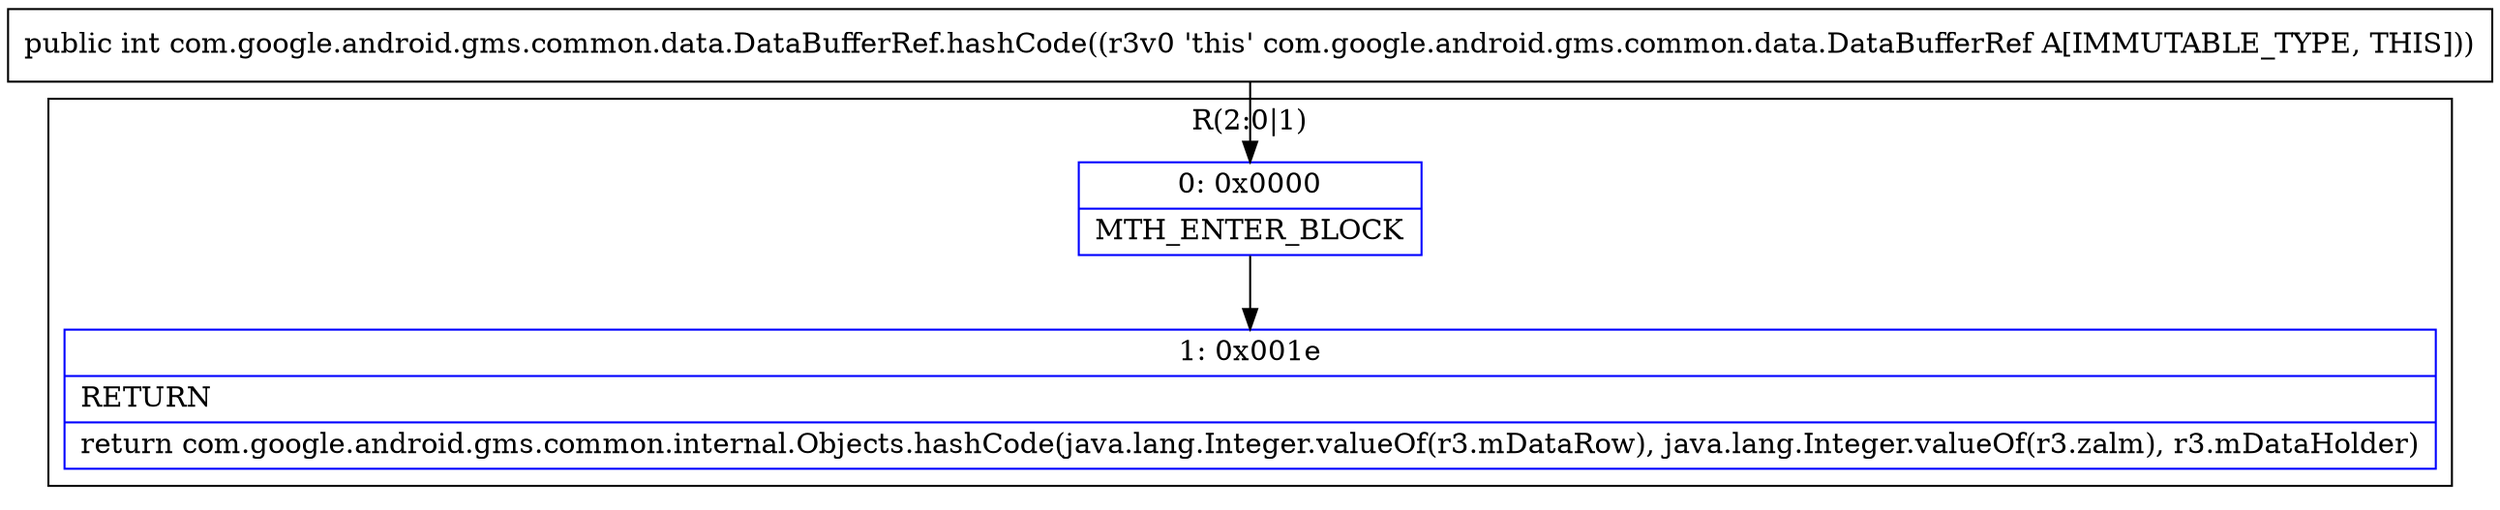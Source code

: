 digraph "CFG forcom.google.android.gms.common.data.DataBufferRef.hashCode()I" {
subgraph cluster_Region_1734693589 {
label = "R(2:0|1)";
node [shape=record,color=blue];
Node_0 [shape=record,label="{0\:\ 0x0000|MTH_ENTER_BLOCK\l}"];
Node_1 [shape=record,label="{1\:\ 0x001e|RETURN\l|return com.google.android.gms.common.internal.Objects.hashCode(java.lang.Integer.valueOf(r3.mDataRow), java.lang.Integer.valueOf(r3.zalm), r3.mDataHolder)\l}"];
}
MethodNode[shape=record,label="{public int com.google.android.gms.common.data.DataBufferRef.hashCode((r3v0 'this' com.google.android.gms.common.data.DataBufferRef A[IMMUTABLE_TYPE, THIS])) }"];
MethodNode -> Node_0;
Node_0 -> Node_1;
}

